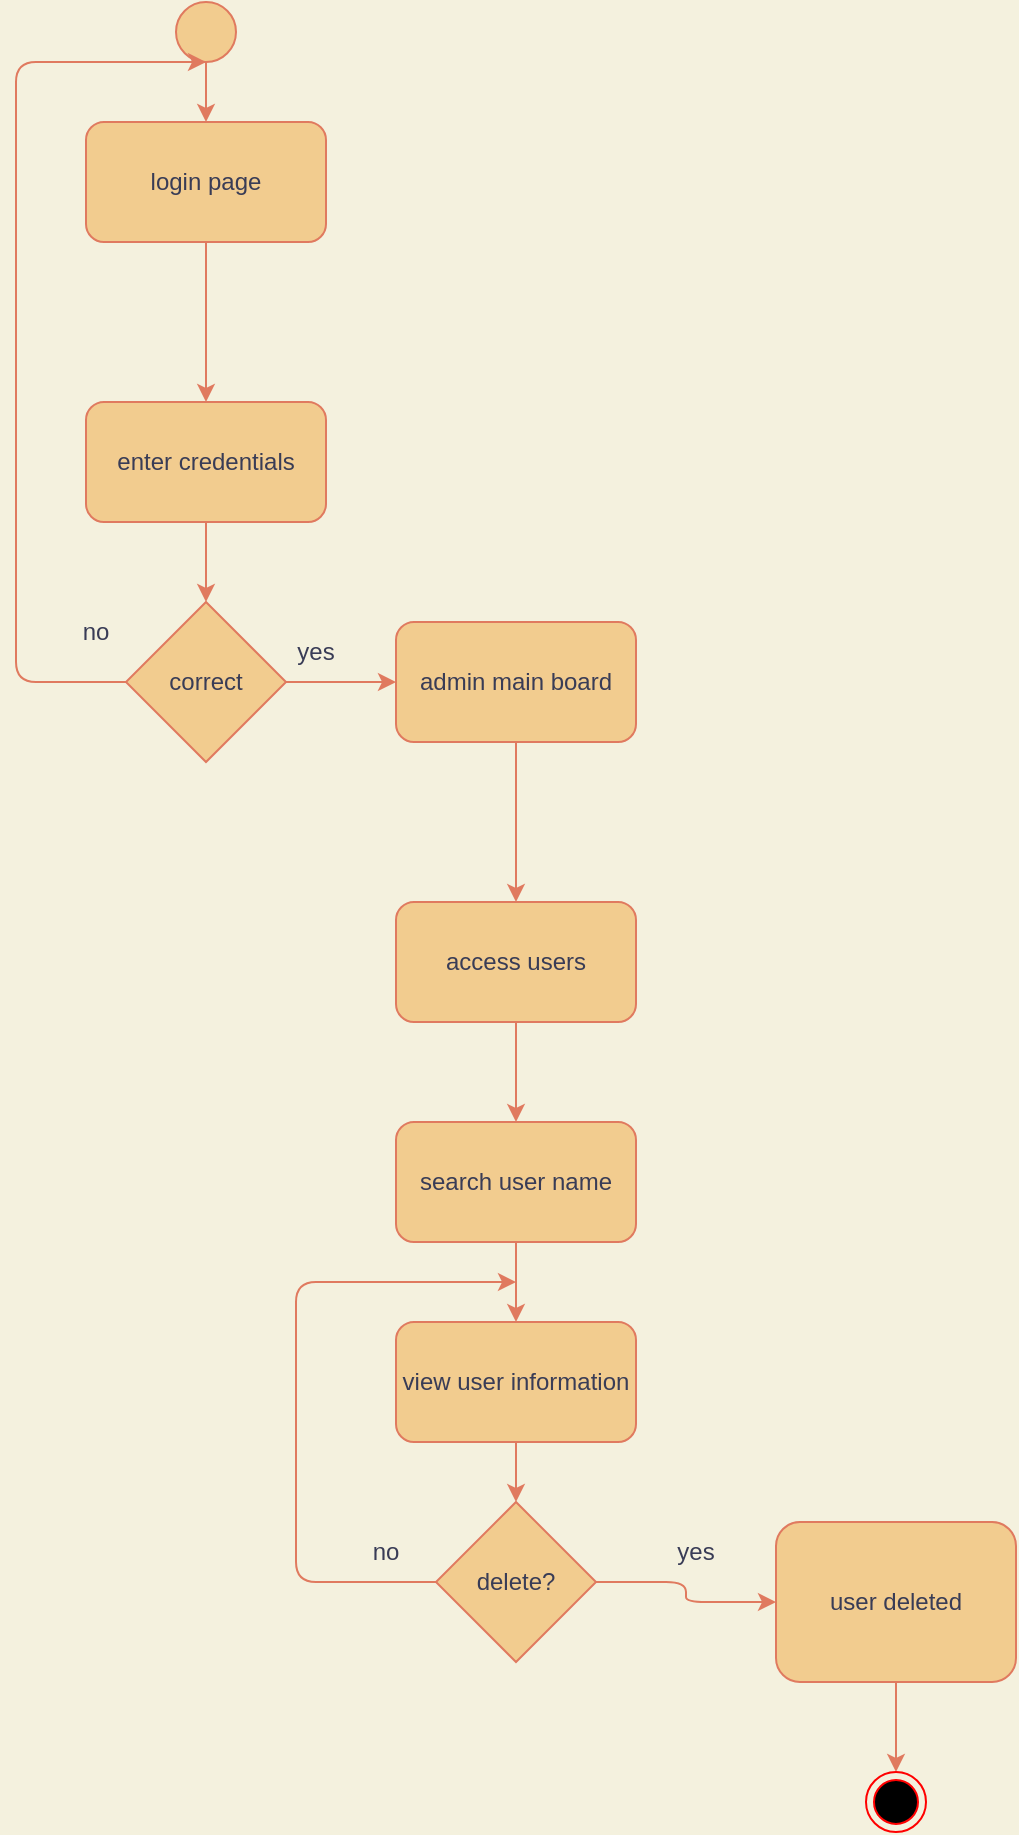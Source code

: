 <mxfile version="18.0.8" type="device"><diagram id="AeKG0RyA3BJlHwS1H0Mx" name="Page-1"><mxGraphModel dx="868" dy="425" grid="1" gridSize="10" guides="1" tooltips="1" connect="1" arrows="1" fold="1" page="1" pageScale="1" pageWidth="850" pageHeight="1100" background="#F4F1DE" math="0" shadow="0"><root><mxCell id="0"/><mxCell id="1" parent="0"/><mxCell id="9w2Cf-DXWKdfsoUghtk4-25" style="edgeStyle=orthogonalEdgeStyle;curved=0;rounded=1;sketch=0;orthogonalLoop=1;jettySize=auto;html=1;fontColor=#393C56;strokeColor=#E07A5F;fillColor=#F2CC8F;" parent="1" source="9w2Cf-DXWKdfsoUghtk4-24" target="9w2Cf-DXWKdfsoUghtk4-26" edge="1"><mxGeometry relative="1" as="geometry"><mxPoint x="385" y="360" as="targetPoint"/></mxGeometry></mxCell><mxCell id="9w2Cf-DXWKdfsoUghtk4-24" value="" style="ellipse;whiteSpace=wrap;html=1;aspect=fixed;rounded=0;sketch=0;fontColor=#393C56;strokeColor=#E07A5F;fillColor=#F2CC8F;" parent="1" vertex="1"><mxGeometry x="370" y="270" width="30" height="30" as="geometry"/></mxCell><mxCell id="9w2Cf-DXWKdfsoUghtk4-28" value="" style="edgeStyle=orthogonalEdgeStyle;curved=0;rounded=1;sketch=0;orthogonalLoop=1;jettySize=auto;html=1;fontColor=#393C56;strokeColor=#E07A5F;fillColor=#F2CC8F;" parent="1" source="9w2Cf-DXWKdfsoUghtk4-26" target="9w2Cf-DXWKdfsoUghtk4-27" edge="1"><mxGeometry relative="1" as="geometry"/></mxCell><mxCell id="9w2Cf-DXWKdfsoUghtk4-26" value="login page" style="rounded=1;whiteSpace=wrap;html=1;sketch=0;fontColor=#393C56;strokeColor=#E07A5F;fillColor=#F2CC8F;" parent="1" vertex="1"><mxGeometry x="325" y="330" width="120" height="60" as="geometry"/></mxCell><mxCell id="9w2Cf-DXWKdfsoUghtk4-30" style="edgeStyle=orthogonalEdgeStyle;curved=0;rounded=1;sketch=0;orthogonalLoop=1;jettySize=auto;html=1;entryX=0.5;entryY=0;entryDx=0;entryDy=0;fontColor=#393C56;strokeColor=#E07A5F;fillColor=#F2CC8F;" parent="1" source="9w2Cf-DXWKdfsoUghtk4-27" target="9w2Cf-DXWKdfsoUghtk4-29" edge="1"><mxGeometry relative="1" as="geometry"/></mxCell><mxCell id="9w2Cf-DXWKdfsoUghtk4-27" value="enter credentials" style="whiteSpace=wrap;html=1;fillColor=#F2CC8F;strokeColor=#E07A5F;fontColor=#393C56;rounded=1;sketch=0;" parent="1" vertex="1"><mxGeometry x="325" y="470" width="120" height="60" as="geometry"/></mxCell><mxCell id="9w2Cf-DXWKdfsoUghtk4-31" style="edgeStyle=orthogonalEdgeStyle;curved=0;rounded=1;sketch=0;orthogonalLoop=1;jettySize=auto;html=1;fontColor=#393C56;strokeColor=#E07A5F;fillColor=#F2CC8F;" parent="1" source="9w2Cf-DXWKdfsoUghtk4-29" edge="1"><mxGeometry relative="1" as="geometry"><mxPoint x="385" y="300" as="targetPoint"/><Array as="points"><mxPoint x="290" y="610"/><mxPoint x="290" y="300"/></Array></mxGeometry></mxCell><mxCell id="9w2Cf-DXWKdfsoUghtk4-32" style="edgeStyle=orthogonalEdgeStyle;curved=0;rounded=1;sketch=0;orthogonalLoop=1;jettySize=auto;html=1;fontColor=#393C56;strokeColor=#E07A5F;fillColor=#F2CC8F;" parent="1" source="9w2Cf-DXWKdfsoUghtk4-29" target="9w2Cf-DXWKdfsoUghtk4-36" edge="1"><mxGeometry relative="1" as="geometry"><mxPoint x="480" y="610" as="targetPoint"/></mxGeometry></mxCell><mxCell id="9w2Cf-DXWKdfsoUghtk4-29" value="correct" style="rhombus;whiteSpace=wrap;html=1;rounded=0;sketch=0;fontColor=#393C56;strokeColor=#E07A5F;fillColor=#F2CC8F;" parent="1" vertex="1"><mxGeometry x="345" y="570" width="80" height="80" as="geometry"/></mxCell><mxCell id="9w2Cf-DXWKdfsoUghtk4-34" value="yes" style="text;html=1;strokeColor=none;fillColor=none;align=center;verticalAlign=middle;whiteSpace=wrap;rounded=0;sketch=0;fontColor=#393C56;" parent="1" vertex="1"><mxGeometry x="410" y="580" width="60" height="30" as="geometry"/></mxCell><mxCell id="9w2Cf-DXWKdfsoUghtk4-35" value="no" style="text;html=1;strokeColor=none;fillColor=none;align=center;verticalAlign=middle;whiteSpace=wrap;rounded=0;sketch=0;fontColor=#393C56;" parent="1" vertex="1"><mxGeometry x="300" y="570" width="60" height="30" as="geometry"/></mxCell><mxCell id="9w2Cf-DXWKdfsoUghtk4-38" value="" style="edgeStyle=orthogonalEdgeStyle;curved=0;rounded=1;sketch=0;orthogonalLoop=1;jettySize=auto;html=1;fontColor=#393C56;strokeColor=#E07A5F;fillColor=#F2CC8F;" parent="1" source="9w2Cf-DXWKdfsoUghtk4-36" target="9w2Cf-DXWKdfsoUghtk4-37" edge="1"><mxGeometry relative="1" as="geometry"/></mxCell><mxCell id="9w2Cf-DXWKdfsoUghtk4-36" value="admin main board" style="rounded=1;whiteSpace=wrap;html=1;sketch=0;fontColor=#393C56;strokeColor=#E07A5F;fillColor=#F2CC8F;" parent="1" vertex="1"><mxGeometry x="480" y="580" width="120" height="60" as="geometry"/></mxCell><mxCell id="9w2Cf-DXWKdfsoUghtk4-45" value="" style="edgeStyle=orthogonalEdgeStyle;curved=0;rounded=1;sketch=0;orthogonalLoop=1;jettySize=auto;html=1;fontColor=#393C56;strokeColor=#E07A5F;fillColor=#F2CC8F;" parent="1" source="9w2Cf-DXWKdfsoUghtk4-37" target="9w2Cf-DXWKdfsoUghtk4-68" edge="1"><mxGeometry relative="1" as="geometry"><mxPoint x="540" y="860" as="targetPoint"/></mxGeometry></mxCell><mxCell id="9w2Cf-DXWKdfsoUghtk4-37" value="access users" style="whiteSpace=wrap;html=1;fillColor=#F2CC8F;strokeColor=#E07A5F;fontColor=#393C56;rounded=1;sketch=0;" parent="1" vertex="1"><mxGeometry x="480" y="720" width="120" height="60" as="geometry"/></mxCell><mxCell id="9w2Cf-DXWKdfsoUghtk4-69" style="edgeStyle=orthogonalEdgeStyle;curved=0;rounded=1;sketch=0;orthogonalLoop=1;jettySize=auto;html=1;fontColor=#393C56;strokeColor=#E07A5F;fillColor=#F2CC8F;" parent="1" source="9w2Cf-DXWKdfsoUghtk4-68" target="9w2Cf-DXWKdfsoUghtk4-71" edge="1"><mxGeometry relative="1" as="geometry"><mxPoint x="540" y="925" as="targetPoint"/></mxGeometry></mxCell><mxCell id="9w2Cf-DXWKdfsoUghtk4-68" value="search user name" style="rounded=1;whiteSpace=wrap;html=1;sketch=0;fontColor=#393C56;strokeColor=#E07A5F;fillColor=#F2CC8F;" parent="1" vertex="1"><mxGeometry x="480" y="830" width="120" height="60" as="geometry"/></mxCell><mxCell id="9w2Cf-DXWKdfsoUghtk4-72" style="edgeStyle=orthogonalEdgeStyle;curved=0;rounded=1;sketch=0;orthogonalLoop=1;jettySize=auto;html=1;fontColor=#393C56;strokeColor=#E07A5F;fillColor=#F2CC8F;" parent="1" source="9w2Cf-DXWKdfsoUghtk4-71" target="9w2Cf-DXWKdfsoUghtk4-75" edge="1"><mxGeometry relative="1" as="geometry"><mxPoint x="540" y="1025" as="targetPoint"/></mxGeometry></mxCell><mxCell id="9w2Cf-DXWKdfsoUghtk4-71" value="view user information" style="rounded=1;whiteSpace=wrap;html=1;sketch=0;fontColor=#393C56;strokeColor=#E07A5F;fillColor=#F2CC8F;" parent="1" vertex="1"><mxGeometry x="480" y="930" width="120" height="60" as="geometry"/></mxCell><mxCell id="9w2Cf-DXWKdfsoUghtk4-76" style="edgeStyle=orthogonalEdgeStyle;curved=0;rounded=1;sketch=0;orthogonalLoop=1;jettySize=auto;html=1;fontColor=#393C56;strokeColor=#E07A5F;fillColor=#F2CC8F;" parent="1" source="9w2Cf-DXWKdfsoUghtk4-75" target="9w2Cf-DXWKdfsoUghtk4-78" edge="1"><mxGeometry relative="1" as="geometry"><mxPoint x="650" y="1060" as="targetPoint"/></mxGeometry></mxCell><mxCell id="9w2Cf-DXWKdfsoUghtk4-77" style="edgeStyle=orthogonalEdgeStyle;curved=0;rounded=1;sketch=0;orthogonalLoop=1;jettySize=auto;html=1;fontColor=#393C56;strokeColor=#E07A5F;fillColor=#F2CC8F;" parent="1" source="9w2Cf-DXWKdfsoUghtk4-75" edge="1"><mxGeometry relative="1" as="geometry"><mxPoint x="540" y="910" as="targetPoint"/><Array as="points"><mxPoint x="430" y="1060"/><mxPoint x="430" y="910"/></Array></mxGeometry></mxCell><mxCell id="9w2Cf-DXWKdfsoUghtk4-75" value="delete?" style="rhombus;whiteSpace=wrap;html=1;rounded=0;sketch=0;fontColor=#393C56;strokeColor=#E07A5F;fillColor=#F2CC8F;" parent="1" vertex="1"><mxGeometry x="500" y="1020" width="80" height="80" as="geometry"/></mxCell><mxCell id="9w2Cf-DXWKdfsoUghtk4-81" style="edgeStyle=orthogonalEdgeStyle;curved=0;rounded=1;sketch=0;orthogonalLoop=1;jettySize=auto;html=1;fontColor=#393C56;strokeColor=#E07A5F;fillColor=#F2CC8F;" parent="1" source="9w2Cf-DXWKdfsoUghtk4-78" target="9w2Cf-DXWKdfsoUghtk4-82" edge="1"><mxGeometry relative="1" as="geometry"><mxPoint x="730" y="1170" as="targetPoint"/></mxGeometry></mxCell><mxCell id="9w2Cf-DXWKdfsoUghtk4-78" value="user deleted" style="rounded=1;whiteSpace=wrap;html=1;sketch=0;fontColor=#393C56;strokeColor=#E07A5F;fillColor=#F2CC8F;" parent="1" vertex="1"><mxGeometry x="670" y="1030" width="120" height="80" as="geometry"/></mxCell><mxCell id="9w2Cf-DXWKdfsoUghtk4-79" value="yes" style="text;html=1;strokeColor=none;fillColor=none;align=center;verticalAlign=middle;whiteSpace=wrap;rounded=0;sketch=0;fontColor=#393C56;" parent="1" vertex="1"><mxGeometry x="600" y="1030" width="60" height="30" as="geometry"/></mxCell><mxCell id="9w2Cf-DXWKdfsoUghtk4-80" value="no" style="text;html=1;strokeColor=none;fillColor=none;align=center;verticalAlign=middle;whiteSpace=wrap;rounded=0;sketch=0;fontColor=#393C56;" parent="1" vertex="1"><mxGeometry x="445" y="1030" width="60" height="30" as="geometry"/></mxCell><mxCell id="9w2Cf-DXWKdfsoUghtk4-82" value="" style="ellipse;html=1;shape=endState;fillColor=#000000;strokeColor=#ff0000;rounded=0;sketch=0;fontColor=#393C56;" parent="1" vertex="1"><mxGeometry x="715" y="1155" width="30" height="30" as="geometry"/></mxCell></root></mxGraphModel></diagram></mxfile>